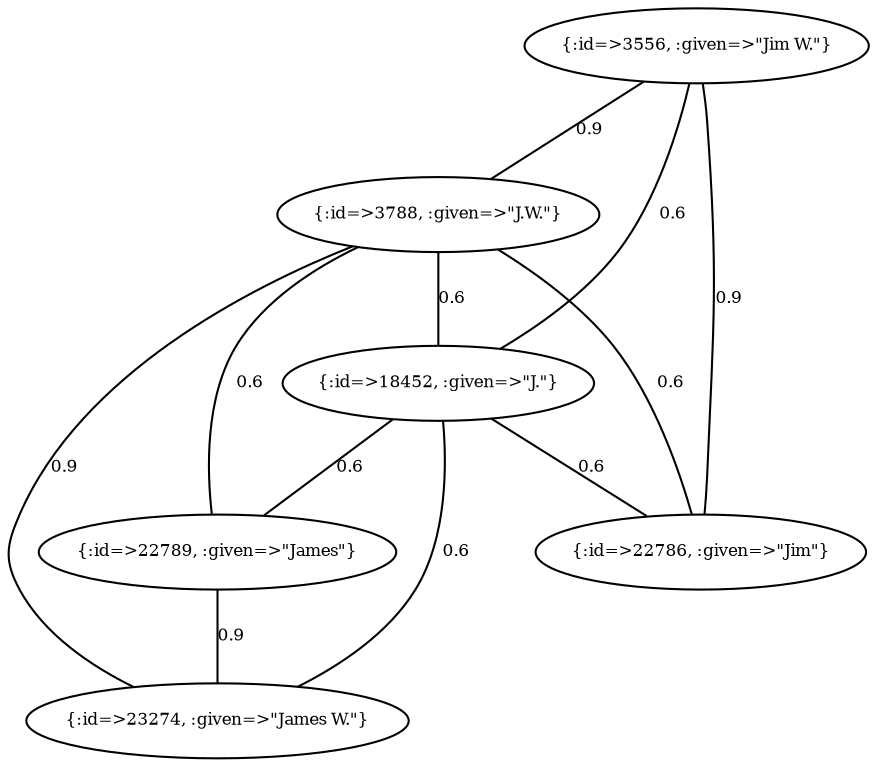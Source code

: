 graph Collector__WeightedGraph {
    "{:id=>3556, :given=>\"Jim W.\"}" [
        fontsize = 8,
        label = "{:id=>3556, :given=>\"Jim W.\"}"
    ]

    "{:id=>3788, :given=>\"J.W.\"}" [
        fontsize = 8,
        label = "{:id=>3788, :given=>\"J.W.\"}"
    ]

    "{:id=>18452, :given=>\"J.\"}" [
        fontsize = 8,
        label = "{:id=>18452, :given=>\"J.\"}"
    ]

    "{:id=>22786, :given=>\"Jim\"}" [
        fontsize = 8,
        label = "{:id=>22786, :given=>\"Jim\"}"
    ]

    "{:id=>22789, :given=>\"James\"}" [
        fontsize = 8,
        label = "{:id=>22789, :given=>\"James\"}"
    ]

    "{:id=>23274, :given=>\"James W.\"}" [
        fontsize = 8,
        label = "{:id=>23274, :given=>\"James W.\"}"
    ]

    "{:id=>3556, :given=>\"Jim W.\"}" -- "{:id=>3788, :given=>\"J.W.\"}" [
        fontsize = 8,
        label = 0.9
    ]

    "{:id=>3556, :given=>\"Jim W.\"}" -- "{:id=>18452, :given=>\"J.\"}" [
        fontsize = 8,
        label = 0.6
    ]

    "{:id=>3556, :given=>\"Jim W.\"}" -- "{:id=>22786, :given=>\"Jim\"}" [
        fontsize = 8,
        label = 0.9
    ]

    "{:id=>3788, :given=>\"J.W.\"}" -- "{:id=>18452, :given=>\"J.\"}" [
        fontsize = 8,
        label = 0.6
    ]

    "{:id=>3788, :given=>\"J.W.\"}" -- "{:id=>22786, :given=>\"Jim\"}" [
        fontsize = 8,
        label = 0.6
    ]

    "{:id=>3788, :given=>\"J.W.\"}" -- "{:id=>22789, :given=>\"James\"}" [
        fontsize = 8,
        label = 0.6
    ]

    "{:id=>3788, :given=>\"J.W.\"}" -- "{:id=>23274, :given=>\"James W.\"}" [
        fontsize = 8,
        label = 0.9
    ]

    "{:id=>18452, :given=>\"J.\"}" -- "{:id=>22786, :given=>\"Jim\"}" [
        fontsize = 8,
        label = 0.6
    ]

    "{:id=>18452, :given=>\"J.\"}" -- "{:id=>22789, :given=>\"James\"}" [
        fontsize = 8,
        label = 0.6
    ]

    "{:id=>18452, :given=>\"J.\"}" -- "{:id=>23274, :given=>\"James W.\"}" [
        fontsize = 8,
        label = 0.6
    ]

    "{:id=>22789, :given=>\"James\"}" -- "{:id=>23274, :given=>\"James W.\"}" [
        fontsize = 8,
        label = 0.9
    ]
}
